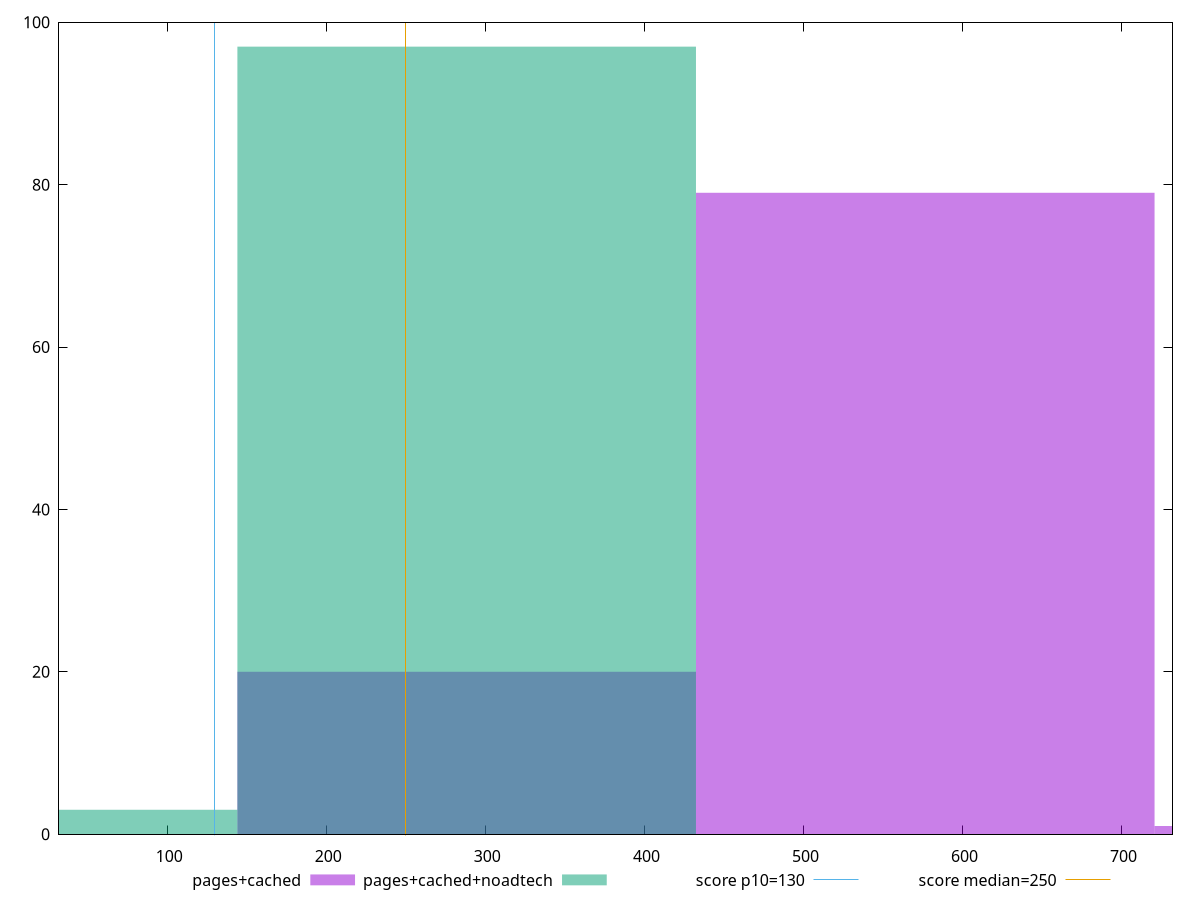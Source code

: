 reset

$pagesCached <<EOF
576.5748933489491 79
864.8623400234237 1
288.28744667447455 20
EOF

$pagesCachedNoadtech <<EOF
288.28744667447455 97
0 3
EOF

set key outside below
set boxwidth 288.28744667447455
set xrange [32:732]
set yrange [0:100]
set trange [0:100]
set style fill transparent solid 0.5 noborder

set parametric
set terminal svg size 640, 500 enhanced background rgb 'white'
set output "report_00025_2021-02-22T21:38:55.199Z/max-potential-fid/comparison/histogram/1_vs_2.svg"

plot $pagesCached title "pages+cached" with boxes, \
     $pagesCachedNoadtech title "pages+cached+noadtech" with boxes, \
     130,t title "score p10=130", \
     250,t title "score median=250"

reset
